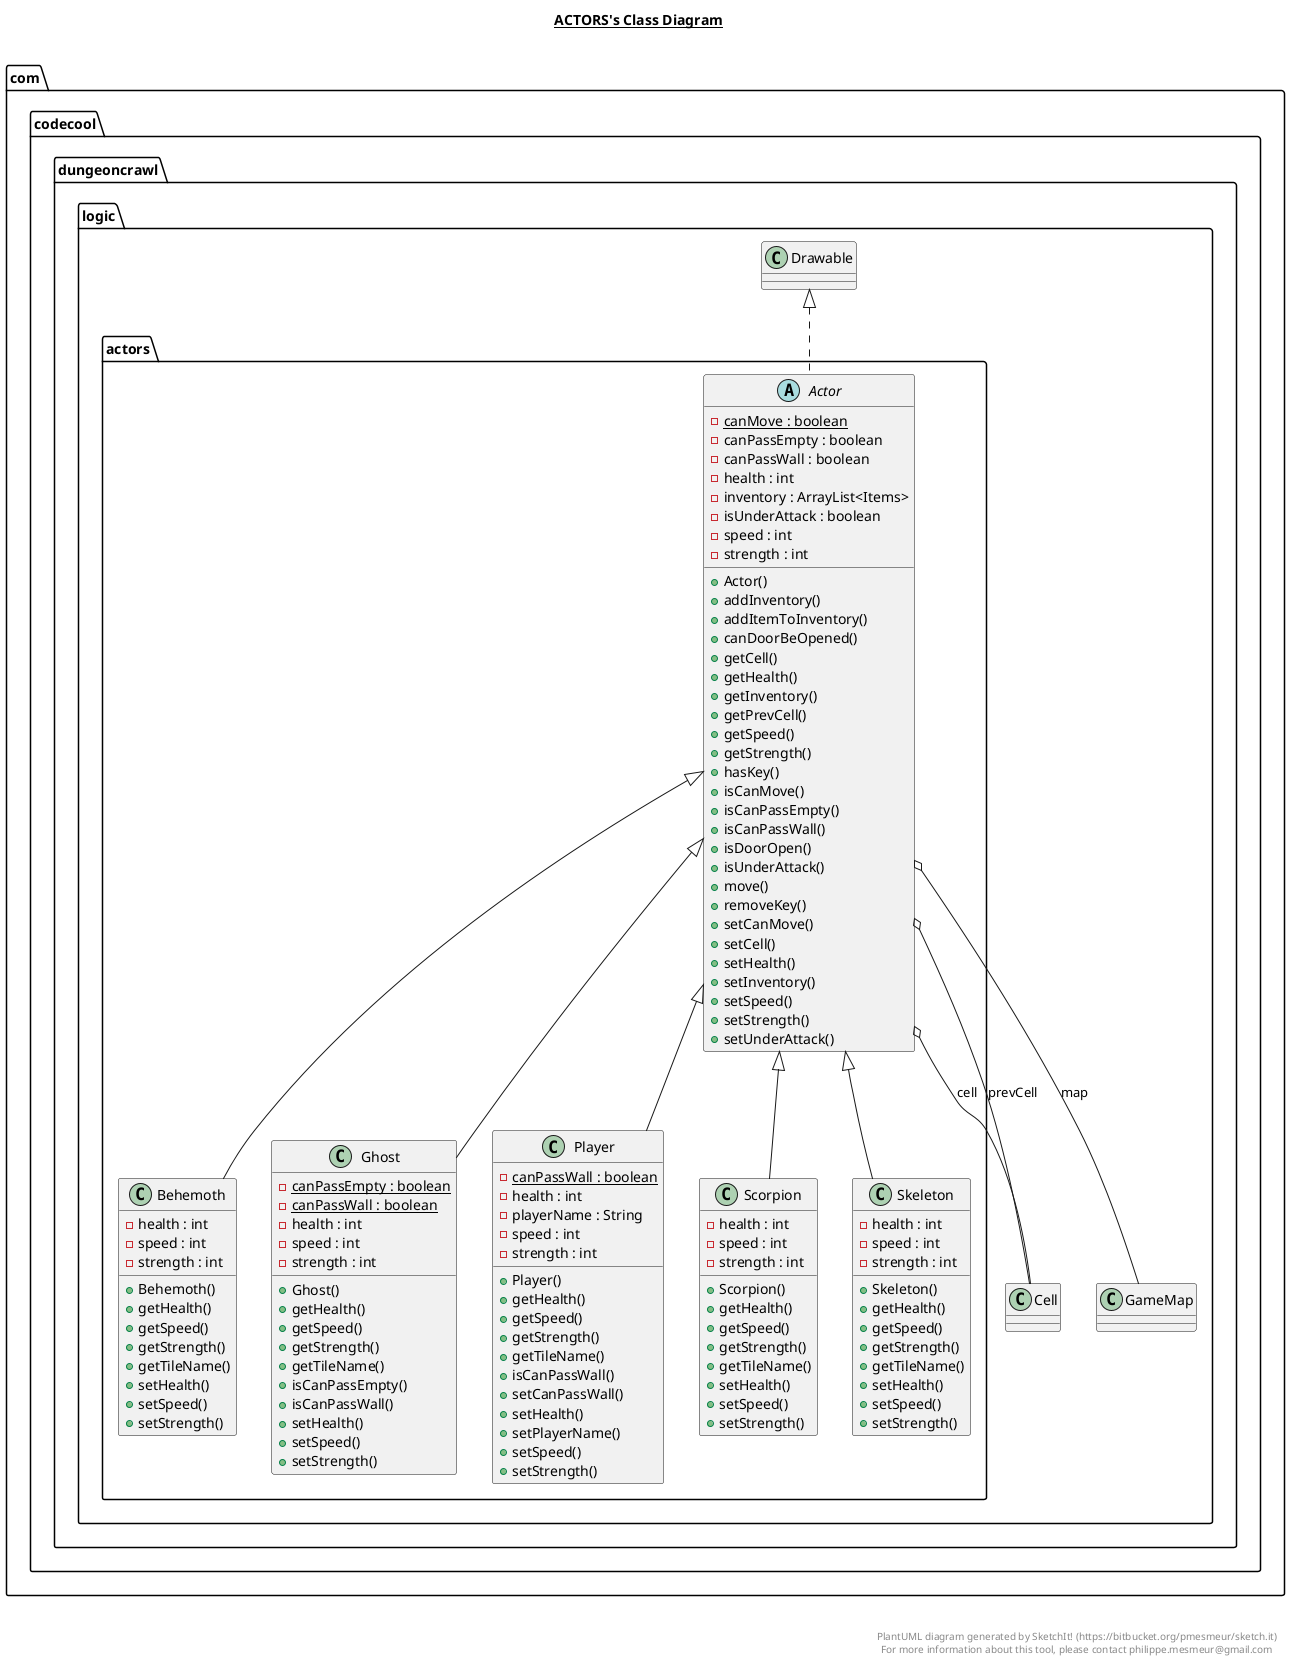 @startuml

title __ACTORS's Class Diagram__\n

  namespace com.codecool.dungeoncrawl {
    namespace logic {
      namespace actors {
        abstract class com.codecool.dungeoncrawl.logic.actors.Actor {
            {static} - canMove : boolean
            - canPassEmpty : boolean
            - canPassWall : boolean
            - health : int
            - inventory : ArrayList<Items>
            - isUnderAttack : boolean
            - speed : int
            - strength : int
            + Actor()
            + addInventory()
            + addItemToInventory()
            + canDoorBeOpened()
            + getCell()
            + getHealth()
            + getInventory()
            + getPrevCell()
            + getSpeed()
            + getStrength()
            + hasKey()
            + isCanMove()
            + isCanPassEmpty()
            + isCanPassWall()
            + isDoorOpen()
            + isUnderAttack()
            + move()
            + removeKey()
            + setCanMove()
            + setCell()
            + setHealth()
            + setInventory()
            + setSpeed()
            + setStrength()
            + setUnderAttack()
        }
      }
    }
  }
  

  namespace com.codecool.dungeoncrawl {
    namespace logic {
      namespace actors {
        class com.codecool.dungeoncrawl.logic.actors.Behemoth {
            - health : int
            - speed : int
            - strength : int
            + Behemoth()
            + getHealth()
            + getSpeed()
            + getStrength()
            + getTileName()
            + setHealth()
            + setSpeed()
            + setStrength()
        }
      }
    }
  }
  

  namespace com.codecool.dungeoncrawl {
    namespace logic {
      namespace actors {
        class com.codecool.dungeoncrawl.logic.actors.Ghost {
            {static} - canPassEmpty : boolean
            {static} - canPassWall : boolean
            - health : int
            - speed : int
            - strength : int
            + Ghost()
            + getHealth()
            + getSpeed()
            + getStrength()
            + getTileName()
            + isCanPassEmpty()
            + isCanPassWall()
            + setHealth()
            + setSpeed()
            + setStrength()
        }
      }
    }
  }
  

  namespace com.codecool.dungeoncrawl {
    namespace logic {
      namespace actors {
        class com.codecool.dungeoncrawl.logic.actors.Player {
            {static} - canPassWall : boolean
            - health : int
            - playerName : String
            - speed : int
            - strength : int
            + Player()
            + getHealth()
            + getSpeed()
            + getStrength()
            + getTileName()
            + isCanPassWall()
            + setCanPassWall()
            + setHealth()
            + setPlayerName()
            + setSpeed()
            + setStrength()
        }
      }
    }
  }
  

  namespace com.codecool.dungeoncrawl {
    namespace logic {
      namespace actors {
        class com.codecool.dungeoncrawl.logic.actors.Scorpion {
            - health : int
            - speed : int
            - strength : int
            + Scorpion()
            + getHealth()
            + getSpeed()
            + getStrength()
            + getTileName()
            + setHealth()
            + setSpeed()
            + setStrength()
        }
      }
    }
  }
  

  namespace com.codecool.dungeoncrawl {
    namespace logic {
      namespace actors {
        class com.codecool.dungeoncrawl.logic.actors.Skeleton {
            - health : int
            - speed : int
            - strength : int
            + Skeleton()
            + getHealth()
            + getSpeed()
            + getStrength()
            + getTileName()
            + setHealth()
            + setSpeed()
            + setStrength()
        }
      }
    }
  }
  

  com.codecool.dungeoncrawl.logic.actors.Actor .up.|> com.codecool.dungeoncrawl.logic.Drawable
  com.codecool.dungeoncrawl.logic.actors.Actor o-- com.codecool.dungeoncrawl.logic.Cell : cell
  com.codecool.dungeoncrawl.logic.actors.Actor o-- com.codecool.dungeoncrawl.logic.GameMap : map
  com.codecool.dungeoncrawl.logic.actors.Actor o-- com.codecool.dungeoncrawl.logic.Cell : prevCell
  com.codecool.dungeoncrawl.logic.actors.Behemoth -up-|> com.codecool.dungeoncrawl.logic.actors.Actor
  com.codecool.dungeoncrawl.logic.actors.Ghost -up-|> com.codecool.dungeoncrawl.logic.actors.Actor
  com.codecool.dungeoncrawl.logic.actors.Player -up-|> com.codecool.dungeoncrawl.logic.actors.Actor
  com.codecool.dungeoncrawl.logic.actors.Scorpion -up-|> com.codecool.dungeoncrawl.logic.actors.Actor
  com.codecool.dungeoncrawl.logic.actors.Skeleton -up-|> com.codecool.dungeoncrawl.logic.actors.Actor


right footer


PlantUML diagram generated by SketchIt! (https://bitbucket.org/pmesmeur/sketch.it)
For more information about this tool, please contact philippe.mesmeur@gmail.com
endfooter

@enduml
